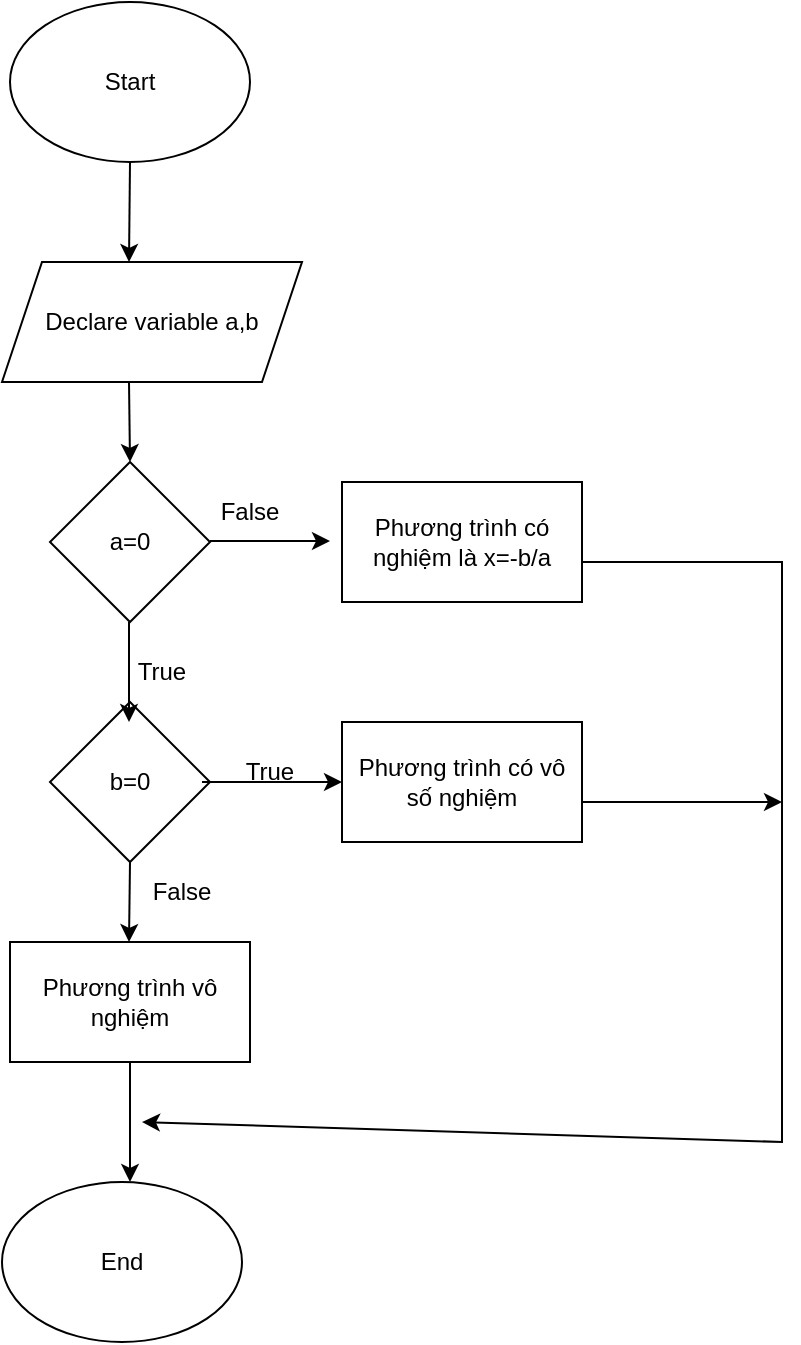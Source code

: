 <mxfile version="22.0.8" type="device">
  <diagram name="Trang-1" id="HBcePRatzEHyZZJ8KiYI">
    <mxGraphModel dx="1050" dy="581" grid="1" gridSize="10" guides="1" tooltips="1" connect="1" arrows="1" fold="1" page="1" pageScale="1" pageWidth="827" pageHeight="1169" math="0" shadow="0">
      <root>
        <mxCell id="0" />
        <mxCell id="1" parent="0" />
        <mxCell id="sgDvrP7ogtK2TYDLj5BK-1" value="Start" style="ellipse;whiteSpace=wrap;html=1;" vertex="1" parent="1">
          <mxGeometry x="294" y="30" width="120" height="80" as="geometry" />
        </mxCell>
        <mxCell id="sgDvrP7ogtK2TYDLj5BK-2" value="Declare variable a,b" style="shape=parallelogram;perimeter=parallelogramPerimeter;whiteSpace=wrap;html=1;fixedSize=1;" vertex="1" parent="1">
          <mxGeometry x="290" y="160" width="150" height="60" as="geometry" />
        </mxCell>
        <mxCell id="sgDvrP7ogtK2TYDLj5BK-3" value="" style="endArrow=classic;html=1;rounded=0;" edge="1" parent="1">
          <mxGeometry width="50" height="50" relative="1" as="geometry">
            <mxPoint x="353.5" y="220" as="sourcePoint" />
            <mxPoint x="354" y="260" as="targetPoint" />
          </mxGeometry>
        </mxCell>
        <mxCell id="sgDvrP7ogtK2TYDLj5BK-5" value="" style="endArrow=classic;html=1;rounded=0;" edge="1" parent="1">
          <mxGeometry width="50" height="50" relative="1" as="geometry">
            <mxPoint x="394" y="299.5" as="sourcePoint" />
            <mxPoint x="454" y="299.5" as="targetPoint" />
          </mxGeometry>
        </mxCell>
        <mxCell id="sgDvrP7ogtK2TYDLj5BK-7" value="a=0" style="rhombus;whiteSpace=wrap;html=1;" vertex="1" parent="1">
          <mxGeometry x="314" y="260" width="80" height="80" as="geometry" />
        </mxCell>
        <mxCell id="sgDvrP7ogtK2TYDLj5BK-8" value="Phương trình có nghiệm là x=-b/a" style="rounded=0;whiteSpace=wrap;html=1;" vertex="1" parent="1">
          <mxGeometry x="460" y="270" width="120" height="60" as="geometry" />
        </mxCell>
        <mxCell id="sgDvrP7ogtK2TYDLj5BK-9" value="b=0" style="rhombus;whiteSpace=wrap;html=1;" vertex="1" parent="1">
          <mxGeometry x="314" y="380" width="80" height="80" as="geometry" />
        </mxCell>
        <mxCell id="sgDvrP7ogtK2TYDLj5BK-10" value="" style="endArrow=classic;html=1;rounded=0;" edge="1" parent="1">
          <mxGeometry width="50" height="50" relative="1" as="geometry">
            <mxPoint x="390" y="420" as="sourcePoint" />
            <mxPoint x="460" y="420" as="targetPoint" />
          </mxGeometry>
        </mxCell>
        <mxCell id="sgDvrP7ogtK2TYDLj5BK-11" value="Phương trình có vô số nghiệm" style="rounded=0;whiteSpace=wrap;html=1;" vertex="1" parent="1">
          <mxGeometry x="460" y="390" width="120" height="60" as="geometry" />
        </mxCell>
        <mxCell id="sgDvrP7ogtK2TYDLj5BK-12" value="Phương trình vô nghiệm" style="rounded=0;whiteSpace=wrap;html=1;" vertex="1" parent="1">
          <mxGeometry x="294" y="500" width="120" height="60" as="geometry" />
        </mxCell>
        <mxCell id="sgDvrP7ogtK2TYDLj5BK-13" value="" style="endArrow=classic;html=1;rounded=0;" edge="1" parent="1">
          <mxGeometry width="50" height="50" relative="1" as="geometry">
            <mxPoint x="354" y="110" as="sourcePoint" />
            <mxPoint x="353.5" y="160" as="targetPoint" />
          </mxGeometry>
        </mxCell>
        <mxCell id="sgDvrP7ogtK2TYDLj5BK-14" value="" style="endArrow=classic;html=1;rounded=0;" edge="1" parent="1">
          <mxGeometry width="50" height="50" relative="1" as="geometry">
            <mxPoint x="353.5" y="340" as="sourcePoint" />
            <mxPoint x="353.5" y="390" as="targetPoint" />
          </mxGeometry>
        </mxCell>
        <mxCell id="sgDvrP7ogtK2TYDLj5BK-15" value="" style="endArrow=classic;html=1;rounded=0;exitX=0.5;exitY=1;exitDx=0;exitDy=0;" edge="1" parent="1" source="sgDvrP7ogtK2TYDLj5BK-9">
          <mxGeometry width="50" height="50" relative="1" as="geometry">
            <mxPoint x="353.5" y="450" as="sourcePoint" />
            <mxPoint x="353.5" y="500" as="targetPoint" />
          </mxGeometry>
        </mxCell>
        <mxCell id="sgDvrP7ogtK2TYDLj5BK-17" value="True" style="text;html=1;strokeColor=none;fillColor=none;align=center;verticalAlign=middle;whiteSpace=wrap;rounded=0;" vertex="1" parent="1">
          <mxGeometry x="340" y="350" width="60" height="30" as="geometry" />
        </mxCell>
        <mxCell id="sgDvrP7ogtK2TYDLj5BK-19" value="End" style="ellipse;whiteSpace=wrap;html=1;" vertex="1" parent="1">
          <mxGeometry x="290" y="620" width="120" height="80" as="geometry" />
        </mxCell>
        <mxCell id="sgDvrP7ogtK2TYDLj5BK-20" value="" style="endArrow=classic;html=1;rounded=0;" edge="1" parent="1">
          <mxGeometry width="50" height="50" relative="1" as="geometry">
            <mxPoint x="580" y="430" as="sourcePoint" />
            <mxPoint x="680" y="430" as="targetPoint" />
          </mxGeometry>
        </mxCell>
        <mxCell id="sgDvrP7ogtK2TYDLj5BK-22" value="False" style="text;html=1;strokeColor=none;fillColor=none;align=center;verticalAlign=middle;whiteSpace=wrap;rounded=0;" vertex="1" parent="1">
          <mxGeometry x="350" y="460" width="60" height="30" as="geometry" />
        </mxCell>
        <mxCell id="sgDvrP7ogtK2TYDLj5BK-24" value="True" style="text;html=1;strokeColor=none;fillColor=none;align=center;verticalAlign=middle;whiteSpace=wrap;rounded=0;" vertex="1" parent="1">
          <mxGeometry x="394" y="400" width="60" height="30" as="geometry" />
        </mxCell>
        <mxCell id="sgDvrP7ogtK2TYDLj5BK-25" value="False" style="text;html=1;strokeColor=none;fillColor=none;align=center;verticalAlign=middle;whiteSpace=wrap;rounded=0;" vertex="1" parent="1">
          <mxGeometry x="384" y="270" width="60" height="30" as="geometry" />
        </mxCell>
        <mxCell id="sgDvrP7ogtK2TYDLj5BK-28" value="" style="endArrow=classic;html=1;rounded=0;" edge="1" parent="1">
          <mxGeometry width="50" height="50" relative="1" as="geometry">
            <mxPoint x="354" y="560" as="sourcePoint" />
            <mxPoint x="354" y="620" as="targetPoint" />
          </mxGeometry>
        </mxCell>
        <mxCell id="sgDvrP7ogtK2TYDLj5BK-29" value="" style="endArrow=classic;html=1;rounded=0;" edge="1" parent="1">
          <mxGeometry width="50" height="50" relative="1" as="geometry">
            <mxPoint x="580" y="310" as="sourcePoint" />
            <mxPoint x="360" y="590" as="targetPoint" />
            <Array as="points">
              <mxPoint x="680" y="310" />
              <mxPoint x="680" y="430" />
              <mxPoint x="680" y="600" />
            </Array>
          </mxGeometry>
        </mxCell>
      </root>
    </mxGraphModel>
  </diagram>
</mxfile>
